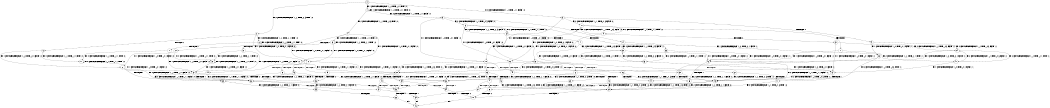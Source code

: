 digraph BCG {
size = "7, 10.5";
center = TRUE;
node [shape = circle];
0 [peripheries = 2];
0 -> 1 [label = "EX !1 !ATOMIC_EXCH_BRANCH (1, +0, TRUE, +0, 1, TRUE) !:0:"];
0 -> 2 [label = "EX !2 !ATOMIC_EXCH_BRANCH (1, +1, TRUE, +0, 3, TRUE) !:0:"];
0 -> 3 [label = "EX !0 !ATOMIC_EXCH_BRANCH (1, +1, TRUE, +1, 1, FALSE) !:0:"];
1 -> 4 [label = "EX !2 !ATOMIC_EXCH_BRANCH (1, +1, TRUE, +0, 3, TRUE) !:0:"];
1 -> 5 [label = "EX !0 !ATOMIC_EXCH_BRANCH (1, +1, TRUE, +1, 1, FALSE) !:0:"];
1 -> 1 [label = "EX !1 !ATOMIC_EXCH_BRANCH (1, +0, TRUE, +0, 1, TRUE) !:0:"];
2 -> 6 [label = "TERMINATE !2"];
2 -> 7 [label = "EX !1 !ATOMIC_EXCH_BRANCH (1, +0, TRUE, +0, 1, FALSE) !:0:"];
2 -> 8 [label = "EX !0 !ATOMIC_EXCH_BRANCH (1, +1, TRUE, +1, 1, TRUE) !:0:"];
3 -> 9 [label = "TERMINATE !0"];
3 -> 10 [label = "EX !1 !ATOMIC_EXCH_BRANCH (1, +0, TRUE, +0, 1, FALSE) !:0:"];
3 -> 11 [label = "EX !2 !ATOMIC_EXCH_BRANCH (1, +1, TRUE, +0, 3, FALSE) !:0:"];
4 -> 12 [label = "TERMINATE !2"];
4 -> 13 [label = "EX !0 !ATOMIC_EXCH_BRANCH (1, +1, TRUE, +1, 1, TRUE) !:0:"];
4 -> 7 [label = "EX !1 !ATOMIC_EXCH_BRANCH (1, +0, TRUE, +0, 1, FALSE) !:0:"];
5 -> 14 [label = "TERMINATE !0"];
5 -> 15 [label = "EX !2 !ATOMIC_EXCH_BRANCH (1, +1, TRUE, +0, 3, FALSE) !:0:"];
5 -> 10 [label = "EX !1 !ATOMIC_EXCH_BRANCH (1, +0, TRUE, +0, 1, FALSE) !:0:"];
6 -> 16 [label = "EX !1 !ATOMIC_EXCH_BRANCH (1, +0, TRUE, +0, 1, FALSE) !:0:"];
6 -> 17 [label = "EX !0 !ATOMIC_EXCH_BRANCH (1, +1, TRUE, +1, 1, TRUE) !:0:"];
7 -> 18 [label = "TERMINATE !1"];
7 -> 19 [label = "TERMINATE !2"];
7 -> 20 [label = "EX !0 !ATOMIC_EXCH_BRANCH (1, +1, TRUE, +1, 1, FALSE) !:0:"];
8 -> 21 [label = "TERMINATE !2"];
8 -> 22 [label = "EX !1 !ATOMIC_EXCH_BRANCH (1, +0, TRUE, +0, 1, FALSE) !:0:"];
8 -> 8 [label = "EX !0 !ATOMIC_EXCH_BRANCH (1, +1, TRUE, +1, 1, TRUE) !:0:"];
9 -> 23 [label = "EX !1 !ATOMIC_EXCH_BRANCH (1, +0, TRUE, +0, 1, FALSE) !:1:"];
9 -> 24 [label = "EX !2 !ATOMIC_EXCH_BRANCH (1, +1, TRUE, +0, 3, FALSE) !:1:"];
10 -> 25 [label = "TERMINATE !1"];
10 -> 26 [label = "TERMINATE !0"];
10 -> 20 [label = "EX !2 !ATOMIC_EXCH_BRANCH (1, +1, TRUE, +0, 3, TRUE) !:0:"];
11 -> 27 [label = "TERMINATE !0"];
11 -> 28 [label = "EX !1 !ATOMIC_EXCH_BRANCH (1, +0, TRUE, +0, 1, FALSE) !:0:"];
11 -> 29 [label = "EX !2 !ATOMIC_EXCH_BRANCH (1, +1, TRUE, +1, 1, TRUE) !:0:"];
12 -> 30 [label = "EX !0 !ATOMIC_EXCH_BRANCH (1, +1, TRUE, +1, 1, TRUE) !:0:"];
12 -> 16 [label = "EX !1 !ATOMIC_EXCH_BRANCH (1, +0, TRUE, +0, 1, FALSE) !:0:"];
13 -> 31 [label = "TERMINATE !2"];
13 -> 22 [label = "EX !1 !ATOMIC_EXCH_BRANCH (1, +0, TRUE, +0, 1, FALSE) !:0:"];
13 -> 13 [label = "EX !0 !ATOMIC_EXCH_BRANCH (1, +1, TRUE, +1, 1, TRUE) !:0:"];
14 -> 32 [label = "EX !2 !ATOMIC_EXCH_BRANCH (1, +1, TRUE, +0, 3, FALSE) !:1:"];
14 -> 23 [label = "EX !1 !ATOMIC_EXCH_BRANCH (1, +0, TRUE, +0, 1, FALSE) !:1:"];
15 -> 33 [label = "TERMINATE !0"];
15 -> 34 [label = "EX !2 !ATOMIC_EXCH_BRANCH (1, +1, TRUE, +1, 1, TRUE) !:0:"];
15 -> 28 [label = "EX !1 !ATOMIC_EXCH_BRANCH (1, +0, TRUE, +0, 1, FALSE) !:0:"];
16 -> 35 [label = "TERMINATE !1"];
16 -> 36 [label = "EX !0 !ATOMIC_EXCH_BRANCH (1, +1, TRUE, +1, 1, FALSE) !:0:"];
17 -> 37 [label = "EX !1 !ATOMIC_EXCH_BRANCH (1, +0, TRUE, +0, 1, FALSE) !:0:"];
17 -> 17 [label = "EX !0 !ATOMIC_EXCH_BRANCH (1, +1, TRUE, +1, 1, TRUE) !:0:"];
18 -> 35 [label = "TERMINATE !2"];
18 -> 38 [label = "EX !0 !ATOMIC_EXCH_BRANCH (1, +1, TRUE, +1, 1, FALSE) !:0:"];
19 -> 35 [label = "TERMINATE !1"];
19 -> 36 [label = "EX !0 !ATOMIC_EXCH_BRANCH (1, +1, TRUE, +1, 1, FALSE) !:0:"];
20 -> 39 [label = "TERMINATE !1"];
20 -> 40 [label = "TERMINATE !2"];
20 -> 41 [label = "TERMINATE !0"];
21 -> 37 [label = "EX !1 !ATOMIC_EXCH_BRANCH (1, +0, TRUE, +0, 1, FALSE) !:0:"];
21 -> 17 [label = "EX !0 !ATOMIC_EXCH_BRANCH (1, +1, TRUE, +1, 1, TRUE) !:0:"];
22 -> 42 [label = "TERMINATE !1"];
22 -> 43 [label = "TERMINATE !2"];
22 -> 20 [label = "EX !0 !ATOMIC_EXCH_BRANCH (1, +1, TRUE, +1, 1, FALSE) !:0:"];
23 -> 44 [label = "TERMINATE !1"];
23 -> 45 [label = "EX !2 !ATOMIC_EXCH_BRANCH (1, +1, TRUE, +0, 3, TRUE) !:1:"];
24 -> 46 [label = "EX !1 !ATOMIC_EXCH_BRANCH (1, +0, TRUE, +0, 1, FALSE) !:1:"];
24 -> 47 [label = "EX !2 !ATOMIC_EXCH_BRANCH (1, +1, TRUE, +1, 1, TRUE) !:1:"];
25 -> 48 [label = "TERMINATE !0"];
25 -> 38 [label = "EX !2 !ATOMIC_EXCH_BRANCH (1, +1, TRUE, +0, 3, TRUE) !:0:"];
26 -> 44 [label = "TERMINATE !1"];
26 -> 45 [label = "EX !2 !ATOMIC_EXCH_BRANCH (1, +1, TRUE, +0, 3, TRUE) !:1:"];
27 -> 46 [label = "EX !1 !ATOMIC_EXCH_BRANCH (1, +0, TRUE, +0, 1, FALSE) !:1:"];
27 -> 47 [label = "EX !2 !ATOMIC_EXCH_BRANCH (1, +1, TRUE, +1, 1, TRUE) !:1:"];
28 -> 49 [label = "TERMINATE !1"];
28 -> 50 [label = "TERMINATE !0"];
28 -> 20 [label = "EX !2 !ATOMIC_EXCH_BRANCH (1, +1, TRUE, +1, 1, FALSE) !:0:"];
29 -> 51 [label = "TERMINATE !0"];
29 -> 52 [label = "EX !1 !ATOMIC_EXCH_BRANCH (1, +0, TRUE, +0, 1, FALSE) !:0:"];
29 -> 11 [label = "EX !2 !ATOMIC_EXCH_BRANCH (1, +1, TRUE, +0, 3, FALSE) !:0:"];
30 -> 37 [label = "EX !1 !ATOMIC_EXCH_BRANCH (1, +0, TRUE, +0, 1, FALSE) !:0:"];
30 -> 30 [label = "EX !0 !ATOMIC_EXCH_BRANCH (1, +1, TRUE, +1, 1, TRUE) !:0:"];
31 -> 37 [label = "EX !1 !ATOMIC_EXCH_BRANCH (1, +0, TRUE, +0, 1, FALSE) !:0:"];
31 -> 30 [label = "EX !0 !ATOMIC_EXCH_BRANCH (1, +1, TRUE, +1, 1, TRUE) !:0:"];
32 -> 53 [label = "EX !2 !ATOMIC_EXCH_BRANCH (1, +1, TRUE, +1, 1, TRUE) !:1:"];
32 -> 46 [label = "EX !1 !ATOMIC_EXCH_BRANCH (1, +0, TRUE, +0, 1, FALSE) !:1:"];
33 -> 53 [label = "EX !2 !ATOMIC_EXCH_BRANCH (1, +1, TRUE, +1, 1, TRUE) !:1:"];
33 -> 46 [label = "EX !1 !ATOMIC_EXCH_BRANCH (1, +0, TRUE, +0, 1, FALSE) !:1:"];
34 -> 54 [label = "TERMINATE !0"];
34 -> 15 [label = "EX !2 !ATOMIC_EXCH_BRANCH (1, +1, TRUE, +0, 3, FALSE) !:0:"];
34 -> 52 [label = "EX !1 !ATOMIC_EXCH_BRANCH (1, +0, TRUE, +0, 1, FALSE) !:0:"];
35 -> 55 [label = "EX !0 !ATOMIC_EXCH_BRANCH (1, +1, TRUE, +1, 1, FALSE) !:0:"];
36 -> 56 [label = "TERMINATE !1"];
36 -> 57 [label = "TERMINATE !0"];
37 -> 58 [label = "TERMINATE !1"];
37 -> 36 [label = "EX !0 !ATOMIC_EXCH_BRANCH (1, +1, TRUE, +1, 1, FALSE) !:0:"];
38 -> 56 [label = "TERMINATE !2"];
38 -> 59 [label = "TERMINATE !0"];
39 -> 56 [label = "TERMINATE !2"];
39 -> 59 [label = "TERMINATE !0"];
40 -> 56 [label = "TERMINATE !1"];
40 -> 57 [label = "TERMINATE !0"];
41 -> 60 [label = "TERMINATE !1"];
41 -> 61 [label = "TERMINATE !2"];
42 -> 58 [label = "TERMINATE !2"];
42 -> 38 [label = "EX !0 !ATOMIC_EXCH_BRANCH (1, +1, TRUE, +1, 1, FALSE) !:0:"];
43 -> 58 [label = "TERMINATE !1"];
43 -> 36 [label = "EX !0 !ATOMIC_EXCH_BRANCH (1, +1, TRUE, +1, 1, FALSE) !:0:"];
44 -> 62 [label = "EX !2 !ATOMIC_EXCH_BRANCH (1, +1, TRUE, +0, 3, TRUE) !:2:"];
45 -> 60 [label = "TERMINATE !1"];
45 -> 61 [label = "TERMINATE !2"];
46 -> 63 [label = "TERMINATE !1"];
46 -> 45 [label = "EX !2 !ATOMIC_EXCH_BRANCH (1, +1, TRUE, +1, 1, FALSE) !:1:"];
47 -> 64 [label = "EX !1 !ATOMIC_EXCH_BRANCH (1, +0, TRUE, +0, 1, FALSE) !:1:"];
47 -> 24 [label = "EX !2 !ATOMIC_EXCH_BRANCH (1, +1, TRUE, +0, 3, FALSE) !:1:"];
48 -> 62 [label = "EX !2 !ATOMIC_EXCH_BRANCH (1, +1, TRUE, +0, 3, TRUE) !:2:"];
49 -> 65 [label = "TERMINATE !0"];
49 -> 38 [label = "EX !2 !ATOMIC_EXCH_BRANCH (1, +1, TRUE, +1, 1, FALSE) !:0:"];
50 -> 63 [label = "TERMINATE !1"];
50 -> 45 [label = "EX !2 !ATOMIC_EXCH_BRANCH (1, +1, TRUE, +1, 1, FALSE) !:1:"];
51 -> 64 [label = "EX !1 !ATOMIC_EXCH_BRANCH (1, +0, TRUE, +0, 1, FALSE) !:1:"];
51 -> 24 [label = "EX !2 !ATOMIC_EXCH_BRANCH (1, +1, TRUE, +0, 3, FALSE) !:1:"];
52 -> 66 [label = "TERMINATE !1"];
52 -> 67 [label = "TERMINATE !0"];
52 -> 20 [label = "EX !2 !ATOMIC_EXCH_BRANCH (1, +1, TRUE, +0, 3, TRUE) !:0:"];
53 -> 32 [label = "EX !2 !ATOMIC_EXCH_BRANCH (1, +1, TRUE, +0, 3, FALSE) !:1:"];
53 -> 64 [label = "EX !1 !ATOMIC_EXCH_BRANCH (1, +0, TRUE, +0, 1, FALSE) !:1:"];
54 -> 32 [label = "EX !2 !ATOMIC_EXCH_BRANCH (1, +1, TRUE, +0, 3, FALSE) !:1:"];
54 -> 64 [label = "EX !1 !ATOMIC_EXCH_BRANCH (1, +0, TRUE, +0, 1, FALSE) !:1:"];
55 -> 68 [label = "TERMINATE !0"];
56 -> 68 [label = "TERMINATE !0"];
57 -> 69 [label = "TERMINATE !1"];
58 -> 55 [label = "EX !0 !ATOMIC_EXCH_BRANCH (1, +1, TRUE, +1, 1, FALSE) !:0:"];
59 -> 70 [label = "TERMINATE !2"];
60 -> 70 [label = "TERMINATE !2"];
61 -> 69 [label = "TERMINATE !1"];
62 -> 70 [label = "TERMINATE !2"];
63 -> 62 [label = "EX !2 !ATOMIC_EXCH_BRANCH (1, +1, TRUE, +1, 1, FALSE) !:2:"];
64 -> 71 [label = "TERMINATE !1"];
64 -> 45 [label = "EX !2 !ATOMIC_EXCH_BRANCH (1, +1, TRUE, +0, 3, TRUE) !:1:"];
65 -> 62 [label = "EX !2 !ATOMIC_EXCH_BRANCH (1, +1, TRUE, +1, 1, FALSE) !:2:"];
66 -> 72 [label = "TERMINATE !0"];
66 -> 38 [label = "EX !2 !ATOMIC_EXCH_BRANCH (1, +1, TRUE, +0, 3, TRUE) !:0:"];
67 -> 71 [label = "TERMINATE !1"];
67 -> 45 [label = "EX !2 !ATOMIC_EXCH_BRANCH (1, +1, TRUE, +0, 3, TRUE) !:1:"];
68 -> 73 [label = "exit"];
69 -> 73 [label = "exit"];
70 -> 73 [label = "exit"];
71 -> 62 [label = "EX !2 !ATOMIC_EXCH_BRANCH (1, +1, TRUE, +0, 3, TRUE) !:2:"];
72 -> 62 [label = "EX !2 !ATOMIC_EXCH_BRANCH (1, +1, TRUE, +0, 3, TRUE) !:2:"];
}
